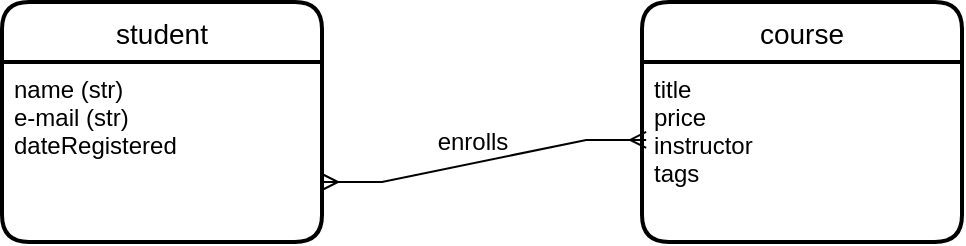 <mxfile version="15.5.2" type="github"><diagram id="yQHLdmK15eXAGL7XllZN" name="Page-1"><mxGraphModel dx="928" dy="499" grid="1" gridSize="10" guides="1" tooltips="1" connect="1" arrows="1" fold="1" page="1" pageScale="1" pageWidth="827" pageHeight="1169" math="0" shadow="0"><root><mxCell id="0"/><mxCell id="1" parent="0"/><mxCell id="7H_v5MOyxMT_OZZMbqYX-1" value="student" style="swimlane;childLayout=stackLayout;horizontal=1;startSize=30;horizontalStack=0;rounded=1;fontSize=14;fontStyle=0;strokeWidth=2;resizeParent=0;resizeLast=1;shadow=0;dashed=0;align=center;" vertex="1" parent="1"><mxGeometry x="40" y="10" width="160" height="120" as="geometry"/></mxCell><mxCell id="7H_v5MOyxMT_OZZMbqYX-2" value="name (str)&#10;e-mail (str)&#10;dateRegistered" style="align=left;strokeColor=none;fillColor=none;spacingLeft=4;fontSize=12;verticalAlign=top;resizable=0;rotatable=0;part=1;" vertex="1" parent="7H_v5MOyxMT_OZZMbqYX-1"><mxGeometry y="30" width="160" height="90" as="geometry"/></mxCell><mxCell id="7H_v5MOyxMT_OZZMbqYX-4" value="course" style="swimlane;childLayout=stackLayout;horizontal=1;startSize=30;horizontalStack=0;rounded=1;fontSize=14;fontStyle=0;strokeWidth=2;resizeParent=0;resizeLast=1;shadow=0;dashed=0;align=center;" vertex="1" parent="1"><mxGeometry x="360" y="10" width="160" height="120" as="geometry"/></mxCell><mxCell id="7H_v5MOyxMT_OZZMbqYX-5" value="title&#10;price&#10;instructor&#10;tags" style="align=left;strokeColor=none;fillColor=none;spacingLeft=4;fontSize=12;verticalAlign=top;resizable=0;rotatable=0;part=1;" vertex="1" parent="7H_v5MOyxMT_OZZMbqYX-4"><mxGeometry y="30" width="160" height="90" as="geometry"/></mxCell><mxCell id="7H_v5MOyxMT_OZZMbqYX-6" value="" style="edgeStyle=entityRelationEdgeStyle;fontSize=12;html=1;endArrow=ERmany;startArrow=ERmany;rounded=0;entryX=0.013;entryY=0.433;entryDx=0;entryDy=0;entryPerimeter=0;" edge="1" parent="1" target="7H_v5MOyxMT_OZZMbqYX-5"><mxGeometry width="100" height="100" relative="1" as="geometry"><mxPoint x="200" y="100" as="sourcePoint"/><mxPoint x="300" as="targetPoint"/></mxGeometry></mxCell><mxCell id="7H_v5MOyxMT_OZZMbqYX-7" value="enrolls" style="text;html=1;align=center;verticalAlign=middle;resizable=0;points=[];autosize=1;strokeColor=none;fillColor=none;" vertex="1" parent="1"><mxGeometry x="250" y="70" width="50" height="20" as="geometry"/></mxCell></root></mxGraphModel></diagram></mxfile>
